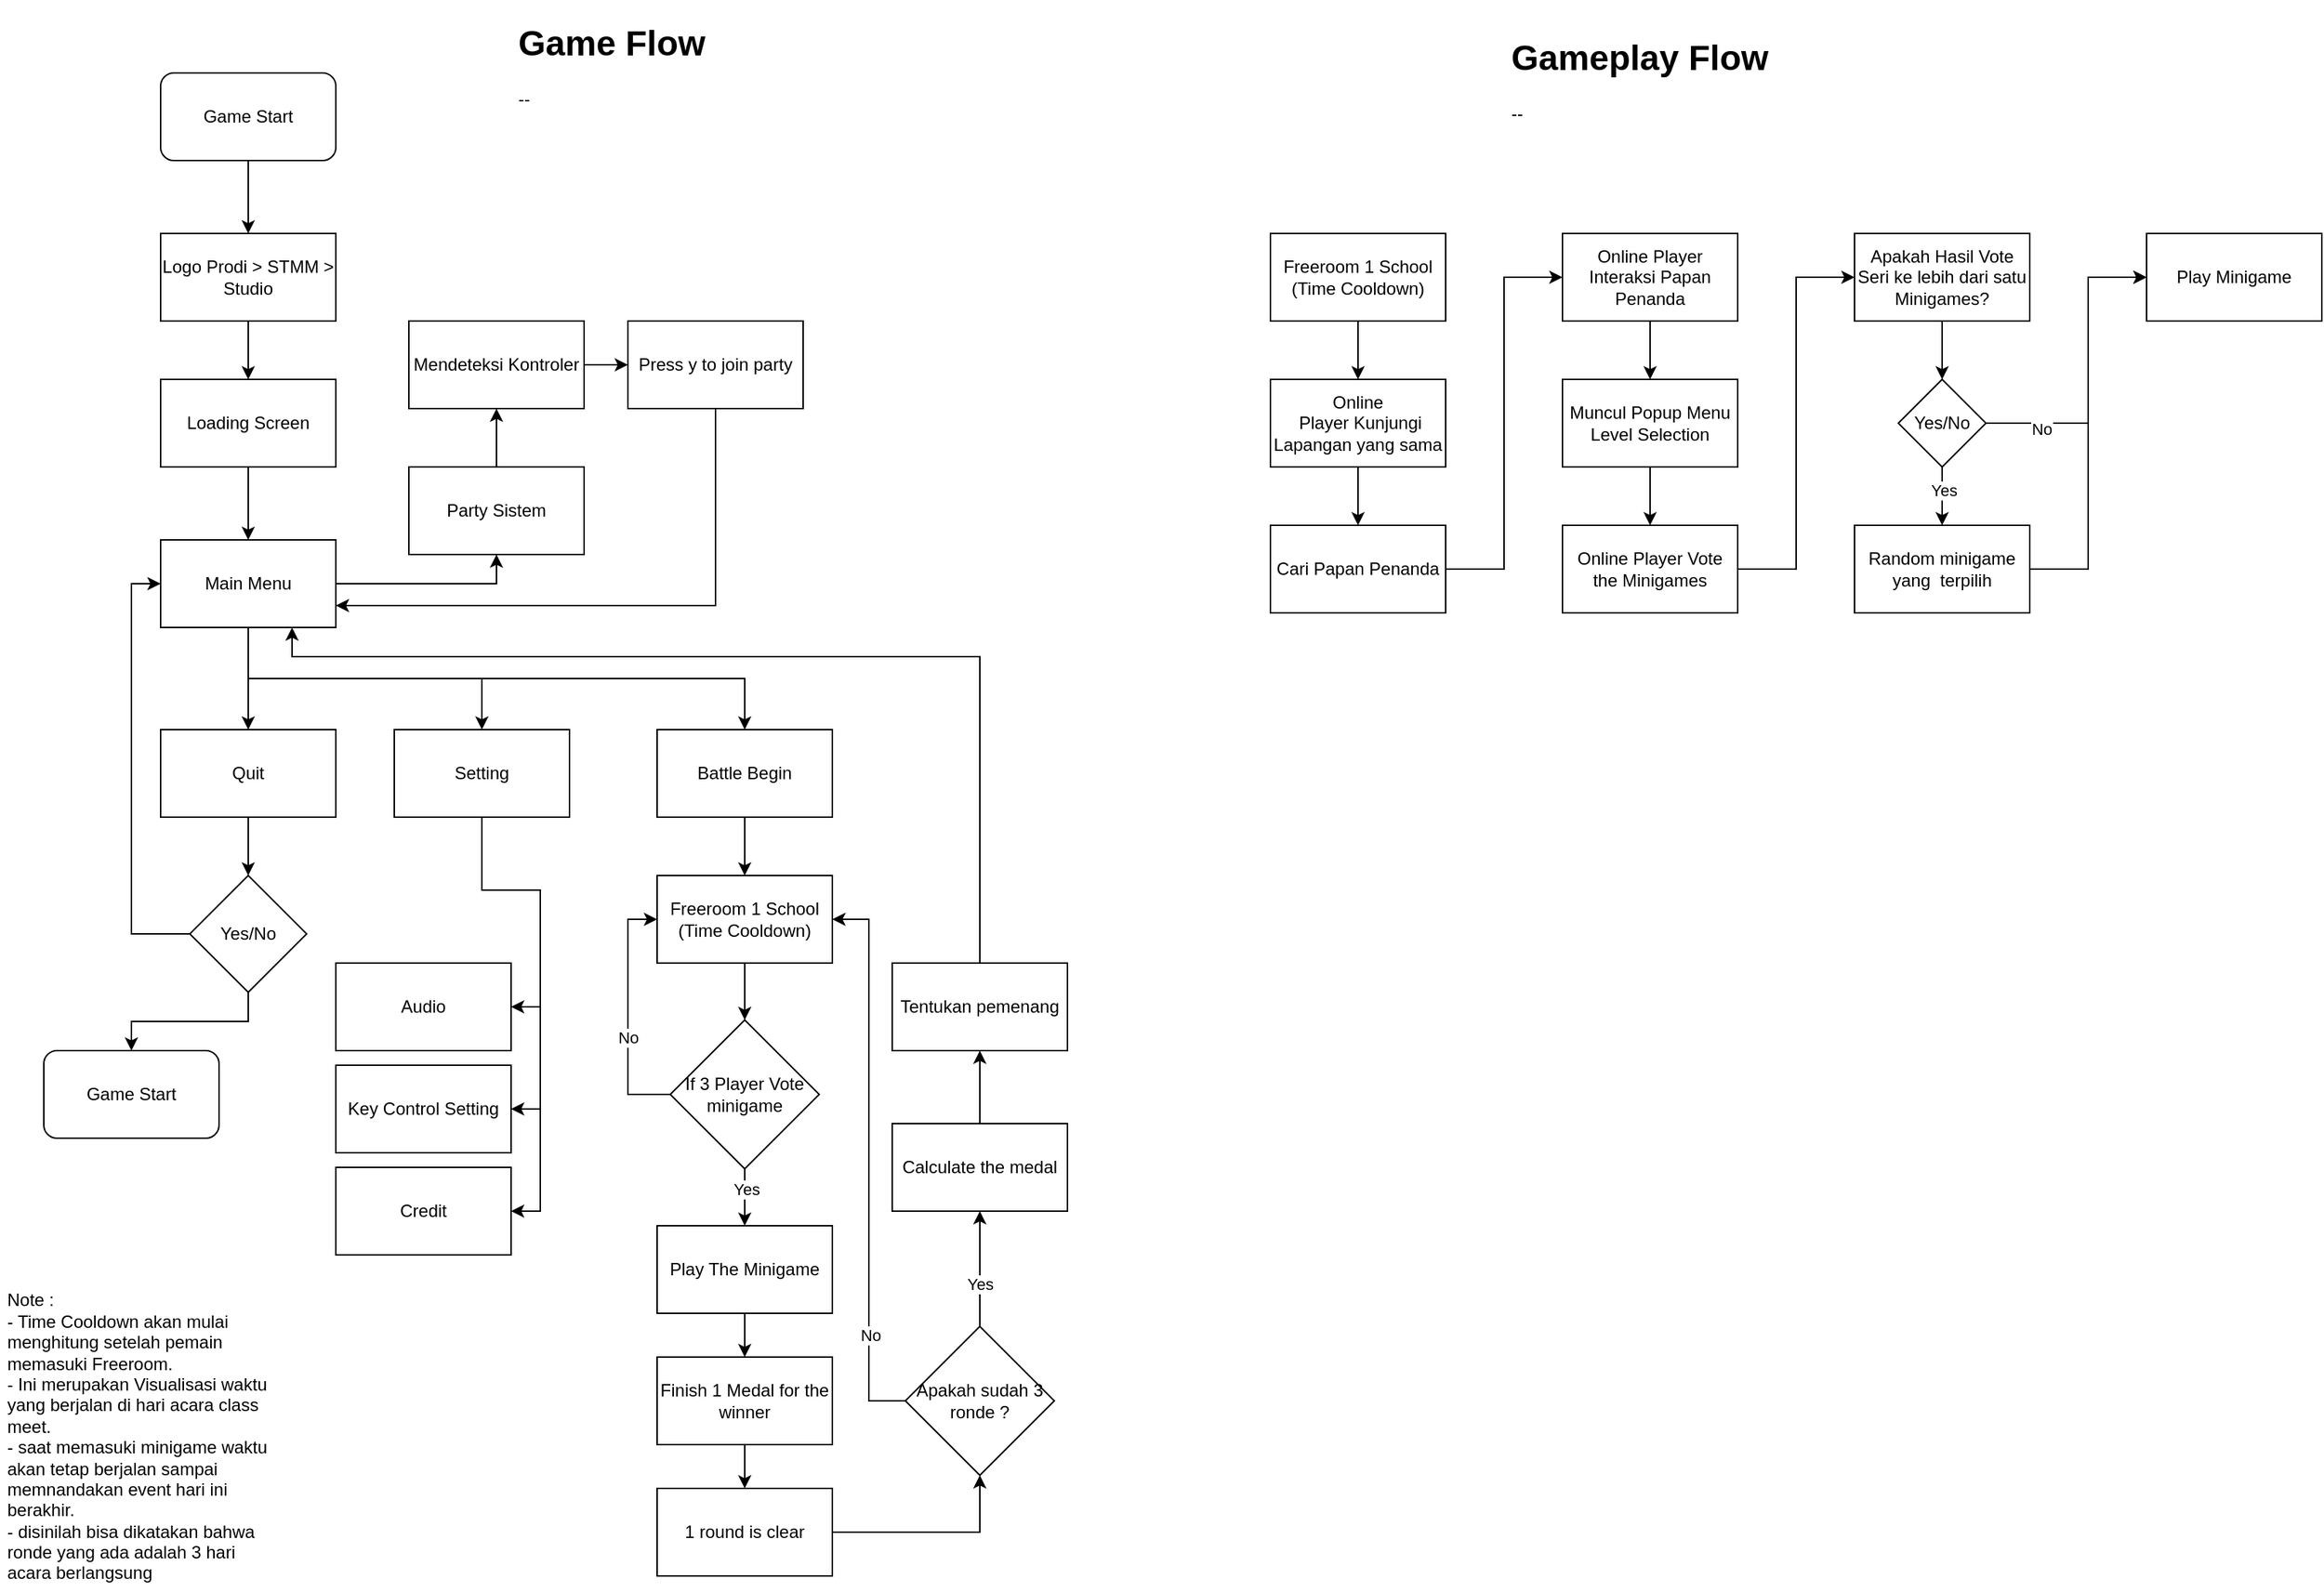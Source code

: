 <mxfile version="23.1.0" type="github">
  <diagram name="Page-1" id="PAmlABkw8AqGcg0zfsbD">
    <mxGraphModel dx="880" dy="444" grid="1" gridSize="10" guides="1" tooltips="1" connect="1" arrows="1" fold="1" page="1" pageScale="1" pageWidth="850" pageHeight="1100" math="0" shadow="0">
      <root>
        <mxCell id="0" />
        <mxCell id="1" parent="0" />
        <mxCell id="R9gAzU4-4KS_lakZ7gdE-11" value="" style="edgeStyle=orthogonalEdgeStyle;rounded=0;orthogonalLoop=1;jettySize=auto;html=1;" parent="1" source="R9gAzU4-4KS_lakZ7gdE-1" target="R9gAzU4-4KS_lakZ7gdE-2" edge="1">
          <mxGeometry relative="1" as="geometry" />
        </mxCell>
        <mxCell id="R9gAzU4-4KS_lakZ7gdE-1" value="Game Start" style="rounded=1;whiteSpace=wrap;html=1;" parent="1" vertex="1">
          <mxGeometry x="120" y="50" width="120" height="60" as="geometry" />
        </mxCell>
        <mxCell id="R9gAzU4-4KS_lakZ7gdE-12" value="" style="edgeStyle=orthogonalEdgeStyle;rounded=0;orthogonalLoop=1;jettySize=auto;html=1;" parent="1" source="R9gAzU4-4KS_lakZ7gdE-2" target="R9gAzU4-4KS_lakZ7gdE-3" edge="1">
          <mxGeometry relative="1" as="geometry" />
        </mxCell>
        <mxCell id="R9gAzU4-4KS_lakZ7gdE-2" value="Logo Prodi &amp;gt; STMM &amp;gt; Studio" style="rounded=0;whiteSpace=wrap;html=1;" parent="1" vertex="1">
          <mxGeometry x="120" y="160" width="120" height="60" as="geometry" />
        </mxCell>
        <mxCell id="R9gAzU4-4KS_lakZ7gdE-13" value="" style="edgeStyle=orthogonalEdgeStyle;rounded=0;orthogonalLoop=1;jettySize=auto;html=1;" parent="1" source="R9gAzU4-4KS_lakZ7gdE-3" target="R9gAzU4-4KS_lakZ7gdE-4" edge="1">
          <mxGeometry relative="1" as="geometry" />
        </mxCell>
        <mxCell id="R9gAzU4-4KS_lakZ7gdE-3" value="Loading Screen" style="rounded=0;whiteSpace=wrap;html=1;" parent="1" vertex="1">
          <mxGeometry x="120" y="260" width="120" height="60" as="geometry" />
        </mxCell>
        <mxCell id="R9gAzU4-4KS_lakZ7gdE-14" value="" style="edgeStyle=orthogonalEdgeStyle;rounded=0;orthogonalLoop=1;jettySize=auto;html=1;" parent="1" source="R9gAzU4-4KS_lakZ7gdE-4" target="R9gAzU4-4KS_lakZ7gdE-5" edge="1">
          <mxGeometry relative="1" as="geometry" />
        </mxCell>
        <mxCell id="R9gAzU4-4KS_lakZ7gdE-23" style="edgeStyle=orthogonalEdgeStyle;rounded=0;orthogonalLoop=1;jettySize=auto;html=1;exitX=0.5;exitY=1;exitDx=0;exitDy=0;entryX=0.5;entryY=0;entryDx=0;entryDy=0;" parent="1" source="R9gAzU4-4KS_lakZ7gdE-4" target="R9gAzU4-4KS_lakZ7gdE-15" edge="1">
          <mxGeometry relative="1" as="geometry" />
        </mxCell>
        <mxCell id="R9gAzU4-4KS_lakZ7gdE-26" style="edgeStyle=orthogonalEdgeStyle;rounded=0;orthogonalLoop=1;jettySize=auto;html=1;exitX=1;exitY=0.5;exitDx=0;exitDy=0;entryX=0.5;entryY=1;entryDx=0;entryDy=0;" parent="1" source="R9gAzU4-4KS_lakZ7gdE-4" target="R9gAzU4-4KS_lakZ7gdE-24" edge="1">
          <mxGeometry relative="1" as="geometry" />
        </mxCell>
        <mxCell id="R9gAzU4-4KS_lakZ7gdE-36" style="edgeStyle=orthogonalEdgeStyle;rounded=0;orthogonalLoop=1;jettySize=auto;html=1;exitX=0.5;exitY=1;exitDx=0;exitDy=0;entryX=0.5;entryY=0;entryDx=0;entryDy=0;" parent="1" source="R9gAzU4-4KS_lakZ7gdE-4" target="R9gAzU4-4KS_lakZ7gdE-35" edge="1">
          <mxGeometry relative="1" as="geometry" />
        </mxCell>
        <mxCell id="R9gAzU4-4KS_lakZ7gdE-4" value="Main Menu" style="rounded=0;whiteSpace=wrap;html=1;" parent="1" vertex="1">
          <mxGeometry x="120" y="370" width="120" height="60" as="geometry" />
        </mxCell>
        <mxCell id="R9gAzU4-4KS_lakZ7gdE-9" style="edgeStyle=orthogonalEdgeStyle;rounded=0;orthogonalLoop=1;jettySize=auto;html=1;" parent="1" source="R9gAzU4-4KS_lakZ7gdE-5" target="R9gAzU4-4KS_lakZ7gdE-6" edge="1">
          <mxGeometry relative="1" as="geometry" />
        </mxCell>
        <mxCell id="R9gAzU4-4KS_lakZ7gdE-5" value="Quit" style="rounded=0;whiteSpace=wrap;html=1;" parent="1" vertex="1">
          <mxGeometry x="120" y="500" width="120" height="60" as="geometry" />
        </mxCell>
        <mxCell id="R9gAzU4-4KS_lakZ7gdE-8" style="edgeStyle=orthogonalEdgeStyle;rounded=0;orthogonalLoop=1;jettySize=auto;html=1;entryX=0.5;entryY=0;entryDx=0;entryDy=0;" parent="1" source="R9gAzU4-4KS_lakZ7gdE-6" target="R9gAzU4-4KS_lakZ7gdE-7" edge="1">
          <mxGeometry relative="1" as="geometry" />
        </mxCell>
        <mxCell id="R9gAzU4-4KS_lakZ7gdE-10" style="edgeStyle=orthogonalEdgeStyle;rounded=0;orthogonalLoop=1;jettySize=auto;html=1;exitX=0;exitY=0.5;exitDx=0;exitDy=0;entryX=0;entryY=0.5;entryDx=0;entryDy=0;" parent="1" source="R9gAzU4-4KS_lakZ7gdE-6" target="R9gAzU4-4KS_lakZ7gdE-4" edge="1">
          <mxGeometry relative="1" as="geometry" />
        </mxCell>
        <mxCell id="R9gAzU4-4KS_lakZ7gdE-6" value="Yes/No" style="rhombus;whiteSpace=wrap;html=1;" parent="1" vertex="1">
          <mxGeometry x="140" y="600" width="80" height="80" as="geometry" />
        </mxCell>
        <mxCell id="R9gAzU4-4KS_lakZ7gdE-7" value="Game Start" style="rounded=1;whiteSpace=wrap;html=1;" parent="1" vertex="1">
          <mxGeometry x="40" y="720" width="120" height="60" as="geometry" />
        </mxCell>
        <mxCell id="R9gAzU4-4KS_lakZ7gdE-20" style="edgeStyle=orthogonalEdgeStyle;rounded=0;orthogonalLoop=1;jettySize=auto;html=1;exitX=0.5;exitY=1;exitDx=0;exitDy=0;entryX=1;entryY=0.5;entryDx=0;entryDy=0;" parent="1" source="R9gAzU4-4KS_lakZ7gdE-15" target="R9gAzU4-4KS_lakZ7gdE-16" edge="1">
          <mxGeometry relative="1" as="geometry" />
        </mxCell>
        <mxCell id="R9gAzU4-4KS_lakZ7gdE-21" style="edgeStyle=orthogonalEdgeStyle;rounded=0;orthogonalLoop=1;jettySize=auto;html=1;exitX=0.5;exitY=1;exitDx=0;exitDy=0;entryX=1;entryY=0.5;entryDx=0;entryDy=0;" parent="1" source="R9gAzU4-4KS_lakZ7gdE-15" target="R9gAzU4-4KS_lakZ7gdE-17" edge="1">
          <mxGeometry relative="1" as="geometry">
            <Array as="points">
              <mxPoint x="340" y="610" />
              <mxPoint x="380" y="610" />
              <mxPoint x="380" y="760" />
            </Array>
          </mxGeometry>
        </mxCell>
        <mxCell id="R9gAzU4-4KS_lakZ7gdE-22" style="edgeStyle=orthogonalEdgeStyle;rounded=0;orthogonalLoop=1;jettySize=auto;html=1;exitX=0.5;exitY=1;exitDx=0;exitDy=0;entryX=1;entryY=0.5;entryDx=0;entryDy=0;" parent="1" source="R9gAzU4-4KS_lakZ7gdE-15" target="R9gAzU4-4KS_lakZ7gdE-18" edge="1">
          <mxGeometry relative="1" as="geometry">
            <Array as="points">
              <mxPoint x="340" y="610" />
              <mxPoint x="380" y="610" />
              <mxPoint x="380" y="830" />
            </Array>
          </mxGeometry>
        </mxCell>
        <mxCell id="R9gAzU4-4KS_lakZ7gdE-15" value="Setting" style="rounded=0;whiteSpace=wrap;html=1;" parent="1" vertex="1">
          <mxGeometry x="280" y="500" width="120" height="60" as="geometry" />
        </mxCell>
        <mxCell id="R9gAzU4-4KS_lakZ7gdE-16" value="Audio" style="rounded=0;whiteSpace=wrap;html=1;" parent="1" vertex="1">
          <mxGeometry x="240" y="660" width="120" height="60" as="geometry" />
        </mxCell>
        <mxCell id="R9gAzU4-4KS_lakZ7gdE-17" value="Key Control Setting" style="rounded=0;whiteSpace=wrap;html=1;" parent="1" vertex="1">
          <mxGeometry x="240" y="730" width="120" height="60" as="geometry" />
        </mxCell>
        <mxCell id="R9gAzU4-4KS_lakZ7gdE-18" value="Credit" style="rounded=0;whiteSpace=wrap;html=1;" parent="1" vertex="1">
          <mxGeometry x="240" y="800" width="120" height="60" as="geometry" />
        </mxCell>
        <mxCell id="R9gAzU4-4KS_lakZ7gdE-29" value="" style="edgeStyle=orthogonalEdgeStyle;rounded=0;orthogonalLoop=1;jettySize=auto;html=1;" parent="1" source="R9gAzU4-4KS_lakZ7gdE-24" target="R9gAzU4-4KS_lakZ7gdE-28" edge="1">
          <mxGeometry relative="1" as="geometry" />
        </mxCell>
        <mxCell id="R9gAzU4-4KS_lakZ7gdE-24" value="Party Sistem" style="rounded=0;whiteSpace=wrap;html=1;" parent="1" vertex="1">
          <mxGeometry x="290" y="320" width="120" height="60" as="geometry" />
        </mxCell>
        <mxCell id="R9gAzU4-4KS_lakZ7gdE-31" value="" style="edgeStyle=orthogonalEdgeStyle;rounded=0;orthogonalLoop=1;jettySize=auto;html=1;" parent="1" source="R9gAzU4-4KS_lakZ7gdE-28" target="R9gAzU4-4KS_lakZ7gdE-30" edge="1">
          <mxGeometry relative="1" as="geometry" />
        </mxCell>
        <mxCell id="R9gAzU4-4KS_lakZ7gdE-28" value="Mendeteksi Kontroler" style="rounded=0;whiteSpace=wrap;html=1;" parent="1" vertex="1">
          <mxGeometry x="290" y="220" width="120" height="60" as="geometry" />
        </mxCell>
        <mxCell id="R9gAzU4-4KS_lakZ7gdE-33" style="edgeStyle=orthogonalEdgeStyle;rounded=0;orthogonalLoop=1;jettySize=auto;html=1;exitX=0.5;exitY=1;exitDx=0;exitDy=0;entryX=1;entryY=0.75;entryDx=0;entryDy=0;" parent="1" source="R9gAzU4-4KS_lakZ7gdE-30" target="R9gAzU4-4KS_lakZ7gdE-4" edge="1">
          <mxGeometry relative="1" as="geometry" />
        </mxCell>
        <mxCell id="R9gAzU4-4KS_lakZ7gdE-30" value="Press y to join party" style="rounded=0;whiteSpace=wrap;html=1;" parent="1" vertex="1">
          <mxGeometry x="440" y="220" width="120" height="60" as="geometry" />
        </mxCell>
        <mxCell id="R9gAzU4-4KS_lakZ7gdE-42" value="" style="edgeStyle=orthogonalEdgeStyle;rounded=0;orthogonalLoop=1;jettySize=auto;html=1;" parent="1" source="R9gAzU4-4KS_lakZ7gdE-35" target="R9gAzU4-4KS_lakZ7gdE-37" edge="1">
          <mxGeometry relative="1" as="geometry" />
        </mxCell>
        <mxCell id="R9gAzU4-4KS_lakZ7gdE-35" value="Battle Begin" style="rounded=0;whiteSpace=wrap;html=1;" parent="1" vertex="1">
          <mxGeometry x="460" y="500" width="120" height="60" as="geometry" />
        </mxCell>
        <mxCell id="R9gAzU4-4KS_lakZ7gdE-43" value="" style="edgeStyle=orthogonalEdgeStyle;rounded=0;orthogonalLoop=1;jettySize=auto;html=1;" parent="1" source="R9gAzU4-4KS_lakZ7gdE-37" target="R9gAzU4-4KS_lakZ7gdE-39" edge="1">
          <mxGeometry relative="1" as="geometry" />
        </mxCell>
        <mxCell id="R9gAzU4-4KS_lakZ7gdE-37" value="Freeroom 1 School&lt;br&gt;(Time Cooldown)" style="rounded=0;whiteSpace=wrap;html=1;" parent="1" vertex="1">
          <mxGeometry x="460" y="600" width="120" height="60" as="geometry" />
        </mxCell>
        <mxCell id="R9gAzU4-4KS_lakZ7gdE-40" style="edgeStyle=orthogonalEdgeStyle;rounded=0;orthogonalLoop=1;jettySize=auto;html=1;exitX=0;exitY=0.5;exitDx=0;exitDy=0;entryX=0;entryY=0.5;entryDx=0;entryDy=0;" parent="1" source="R9gAzU4-4KS_lakZ7gdE-39" target="R9gAzU4-4KS_lakZ7gdE-37" edge="1">
          <mxGeometry relative="1" as="geometry" />
        </mxCell>
        <mxCell id="R9gAzU4-4KS_lakZ7gdE-41" value="No" style="edgeLabel;html=1;align=center;verticalAlign=middle;resizable=0;points=[];" parent="R9gAzU4-4KS_lakZ7gdE-40" vertex="1" connectable="0">
          <mxGeometry x="-0.195" relative="1" as="geometry">
            <mxPoint as="offset" />
          </mxGeometry>
        </mxCell>
        <mxCell id="R9gAzU4-4KS_lakZ7gdE-45" value="" style="edgeStyle=orthogonalEdgeStyle;rounded=0;orthogonalLoop=1;jettySize=auto;html=1;" parent="1" source="R9gAzU4-4KS_lakZ7gdE-39" target="R9gAzU4-4KS_lakZ7gdE-44" edge="1">
          <mxGeometry relative="1" as="geometry" />
        </mxCell>
        <mxCell id="R9gAzU4-4KS_lakZ7gdE-46" value="Yes" style="edgeLabel;html=1;align=center;verticalAlign=middle;resizable=0;points=[];" parent="R9gAzU4-4KS_lakZ7gdE-45" vertex="1" connectable="0">
          <mxGeometry x="-0.286" y="1" relative="1" as="geometry">
            <mxPoint y="-1" as="offset" />
          </mxGeometry>
        </mxCell>
        <mxCell id="R9gAzU4-4KS_lakZ7gdE-39" value="If 3 Player Vote minigame" style="rhombus;whiteSpace=wrap;html=1;" parent="1" vertex="1">
          <mxGeometry x="469" y="699" width="102" height="102" as="geometry" />
        </mxCell>
        <mxCell id="R9gAzU4-4KS_lakZ7gdE-48" value="" style="edgeStyle=orthogonalEdgeStyle;rounded=0;orthogonalLoop=1;jettySize=auto;html=1;" parent="1" source="R9gAzU4-4KS_lakZ7gdE-44" target="R9gAzU4-4KS_lakZ7gdE-47" edge="1">
          <mxGeometry relative="1" as="geometry" />
        </mxCell>
        <mxCell id="R9gAzU4-4KS_lakZ7gdE-44" value="Play The Minigame" style="rounded=0;whiteSpace=wrap;html=1;" parent="1" vertex="1">
          <mxGeometry x="460" y="840" width="120" height="60" as="geometry" />
        </mxCell>
        <mxCell id="R9gAzU4-4KS_lakZ7gdE-50" value="" style="edgeStyle=orthogonalEdgeStyle;rounded=0;orthogonalLoop=1;jettySize=auto;html=1;" parent="1" source="R9gAzU4-4KS_lakZ7gdE-47" target="R9gAzU4-4KS_lakZ7gdE-49" edge="1">
          <mxGeometry relative="1" as="geometry" />
        </mxCell>
        <mxCell id="R9gAzU4-4KS_lakZ7gdE-47" value="Finish 1 Medal for the winner" style="whiteSpace=wrap;html=1;rounded=0;" parent="1" vertex="1">
          <mxGeometry x="460" y="930" width="120" height="60" as="geometry" />
        </mxCell>
        <mxCell id="R9gAzU4-4KS_lakZ7gdE-52" style="edgeStyle=orthogonalEdgeStyle;rounded=0;orthogonalLoop=1;jettySize=auto;html=1;exitX=1;exitY=0.5;exitDx=0;exitDy=0;entryX=0.5;entryY=1;entryDx=0;entryDy=0;" parent="1" source="R9gAzU4-4KS_lakZ7gdE-49" target="R9gAzU4-4KS_lakZ7gdE-51" edge="1">
          <mxGeometry relative="1" as="geometry" />
        </mxCell>
        <mxCell id="R9gAzU4-4KS_lakZ7gdE-49" value="1 round is clear" style="whiteSpace=wrap;html=1;rounded=0;" parent="1" vertex="1">
          <mxGeometry x="460" y="1020" width="120" height="60" as="geometry" />
        </mxCell>
        <mxCell id="R9gAzU4-4KS_lakZ7gdE-53" style="edgeStyle=orthogonalEdgeStyle;rounded=0;orthogonalLoop=1;jettySize=auto;html=1;exitX=0;exitY=0.5;exitDx=0;exitDy=0;entryX=1;entryY=0.5;entryDx=0;entryDy=0;" parent="1" source="R9gAzU4-4KS_lakZ7gdE-51" target="R9gAzU4-4KS_lakZ7gdE-37" edge="1">
          <mxGeometry relative="1" as="geometry" />
        </mxCell>
        <mxCell id="R9gAzU4-4KS_lakZ7gdE-54" value="No" style="edgeLabel;html=1;align=center;verticalAlign=middle;resizable=0;points=[];" parent="R9gAzU4-4KS_lakZ7gdE-53" vertex="1" connectable="0">
          <mxGeometry x="-0.629" y="-1" relative="1" as="geometry">
            <mxPoint as="offset" />
          </mxGeometry>
        </mxCell>
        <mxCell id="R9gAzU4-4KS_lakZ7gdE-56" style="edgeStyle=orthogonalEdgeStyle;rounded=0;orthogonalLoop=1;jettySize=auto;html=1;exitX=0.5;exitY=0;exitDx=0;exitDy=0;entryX=0.5;entryY=1;entryDx=0;entryDy=0;" parent="1" source="R9gAzU4-4KS_lakZ7gdE-51" target="R9gAzU4-4KS_lakZ7gdE-55" edge="1">
          <mxGeometry relative="1" as="geometry" />
        </mxCell>
        <mxCell id="R9gAzU4-4KS_lakZ7gdE-60" value="Yes" style="edgeLabel;html=1;align=center;verticalAlign=middle;resizable=0;points=[];" parent="R9gAzU4-4KS_lakZ7gdE-56" vertex="1" connectable="0">
          <mxGeometry x="0.172" relative="1" as="geometry">
            <mxPoint y="17" as="offset" />
          </mxGeometry>
        </mxCell>
        <mxCell id="R9gAzU4-4KS_lakZ7gdE-51" value="Apakah sudah 3 ronde ?" style="rhombus;whiteSpace=wrap;html=1;" parent="1" vertex="1">
          <mxGeometry x="630" y="909" width="102" height="102" as="geometry" />
        </mxCell>
        <mxCell id="R9gAzU4-4KS_lakZ7gdE-58" value="" style="edgeStyle=orthogonalEdgeStyle;rounded=0;orthogonalLoop=1;jettySize=auto;html=1;" parent="1" source="R9gAzU4-4KS_lakZ7gdE-55" target="R9gAzU4-4KS_lakZ7gdE-57" edge="1">
          <mxGeometry relative="1" as="geometry" />
        </mxCell>
        <mxCell id="R9gAzU4-4KS_lakZ7gdE-55" value="Calculate the medal" style="rounded=0;whiteSpace=wrap;html=1;" parent="1" vertex="1">
          <mxGeometry x="621" y="770" width="120" height="60" as="geometry" />
        </mxCell>
        <mxCell id="R9gAzU4-4KS_lakZ7gdE-59" style="edgeStyle=orthogonalEdgeStyle;rounded=0;orthogonalLoop=1;jettySize=auto;html=1;exitX=0.5;exitY=0;exitDx=0;exitDy=0;entryX=0.75;entryY=1;entryDx=0;entryDy=0;" parent="1" source="R9gAzU4-4KS_lakZ7gdE-57" target="R9gAzU4-4KS_lakZ7gdE-4" edge="1">
          <mxGeometry relative="1" as="geometry">
            <Array as="points">
              <mxPoint x="681" y="450" />
              <mxPoint x="210" y="450" />
            </Array>
          </mxGeometry>
        </mxCell>
        <mxCell id="R9gAzU4-4KS_lakZ7gdE-57" value="Tentukan pemenang" style="rounded=0;whiteSpace=wrap;html=1;" parent="1" vertex="1">
          <mxGeometry x="621" y="660" width="120" height="60" as="geometry" />
        </mxCell>
        <mxCell id="R9gAzU4-4KS_lakZ7gdE-61" value="&lt;br&gt;Note : &lt;br&gt;- Time Cooldown akan mulai&amp;nbsp; &amp;nbsp; &amp;nbsp; menghitung setelah pemain memasuki Freeroom.&lt;br&gt;- Ini merupakan Visualisasi waktu yang berjalan di hari acara class meet.&lt;br&gt;- saat memasuki minigame waktu akan tetap berjalan sampai memnandakan event hari ini berakhir.&lt;br&gt;- disinilah bisa dikatakan bahwa ronde yang ada adalah 3 hari acara berlangsung&lt;br&gt;" style="text;html=1;strokeColor=none;fillColor=none;spacing=5;spacingTop=-20;whiteSpace=wrap;overflow=hidden;rounded=0;" parent="1" vertex="1">
          <mxGeometry x="10" y="880" width="190" height="210" as="geometry" />
        </mxCell>
        <mxCell id="R9gAzU4-4KS_lakZ7gdE-63" value="&lt;h1&gt;Game Flow&lt;/h1&gt;&lt;p&gt;--&lt;/p&gt;" style="text;html=1;strokeColor=none;fillColor=none;spacing=5;spacingTop=-20;whiteSpace=wrap;overflow=hidden;rounded=0;" parent="1" vertex="1">
          <mxGeometry x="360" y="10" width="190" height="70" as="geometry" />
        </mxCell>
        <mxCell id="dnqeTT22_9KrPis70-YO-4" value="" style="edgeStyle=orthogonalEdgeStyle;rounded=0;orthogonalLoop=1;jettySize=auto;html=1;" edge="1" parent="1" source="dnqeTT22_9KrPis70-YO-1" target="dnqeTT22_9KrPis70-YO-3">
          <mxGeometry relative="1" as="geometry" />
        </mxCell>
        <mxCell id="dnqeTT22_9KrPis70-YO-1" value="Freeroom 1 School&lt;br&gt;(Time Cooldown)" style="whiteSpace=wrap;html=1;rounded=0;" vertex="1" parent="1">
          <mxGeometry x="880" y="160" width="120" height="60" as="geometry" />
        </mxCell>
        <mxCell id="dnqeTT22_9KrPis70-YO-2" value="&lt;h1&gt;Gameplay Flow&lt;/h1&gt;&lt;p&gt;--&lt;/p&gt;" style="text;html=1;strokeColor=none;fillColor=none;spacing=5;spacingTop=-20;whiteSpace=wrap;overflow=hidden;rounded=0;" vertex="1" parent="1">
          <mxGeometry x="1040" y="20" width="190" height="70" as="geometry" />
        </mxCell>
        <mxCell id="dnqeTT22_9KrPis70-YO-6" value="" style="edgeStyle=orthogonalEdgeStyle;rounded=0;orthogonalLoop=1;jettySize=auto;html=1;" edge="1" parent="1" source="dnqeTT22_9KrPis70-YO-3" target="dnqeTT22_9KrPis70-YO-5">
          <mxGeometry relative="1" as="geometry" />
        </mxCell>
        <mxCell id="dnqeTT22_9KrPis70-YO-3" value="Online&lt;br&gt;&amp;nbsp;Player Kunjungi Lapangan yang sama" style="whiteSpace=wrap;html=1;rounded=0;" vertex="1" parent="1">
          <mxGeometry x="880" y="260" width="120" height="60" as="geometry" />
        </mxCell>
        <mxCell id="dnqeTT22_9KrPis70-YO-15" style="edgeStyle=orthogonalEdgeStyle;rounded=0;orthogonalLoop=1;jettySize=auto;html=1;exitX=1;exitY=0.5;exitDx=0;exitDy=0;entryX=0;entryY=0.5;entryDx=0;entryDy=0;" edge="1" parent="1" source="dnqeTT22_9KrPis70-YO-5" target="dnqeTT22_9KrPis70-YO-7">
          <mxGeometry relative="1" as="geometry" />
        </mxCell>
        <mxCell id="dnqeTT22_9KrPis70-YO-5" value="Cari Papan Penanda" style="whiteSpace=wrap;html=1;rounded=0;" vertex="1" parent="1">
          <mxGeometry x="880" y="360" width="120" height="60" as="geometry" />
        </mxCell>
        <mxCell id="dnqeTT22_9KrPis70-YO-10" value="" style="edgeStyle=orthogonalEdgeStyle;rounded=0;orthogonalLoop=1;jettySize=auto;html=1;" edge="1" parent="1" source="dnqeTT22_9KrPis70-YO-7" target="dnqeTT22_9KrPis70-YO-9">
          <mxGeometry relative="1" as="geometry" />
        </mxCell>
        <mxCell id="dnqeTT22_9KrPis70-YO-7" value="Online Player Interaksi Papan Penanda" style="whiteSpace=wrap;html=1;rounded=0;" vertex="1" parent="1">
          <mxGeometry x="1080" y="160" width="120" height="60" as="geometry" />
        </mxCell>
        <mxCell id="dnqeTT22_9KrPis70-YO-12" value="" style="edgeStyle=orthogonalEdgeStyle;rounded=0;orthogonalLoop=1;jettySize=auto;html=1;" edge="1" parent="1" source="dnqeTT22_9KrPis70-YO-9" target="dnqeTT22_9KrPis70-YO-11">
          <mxGeometry relative="1" as="geometry" />
        </mxCell>
        <mxCell id="dnqeTT22_9KrPis70-YO-9" value="Muncul Popup Menu Level Selection" style="whiteSpace=wrap;html=1;rounded=0;" vertex="1" parent="1">
          <mxGeometry x="1080" y="260" width="120" height="60" as="geometry" />
        </mxCell>
        <mxCell id="dnqeTT22_9KrPis70-YO-22" style="edgeStyle=orthogonalEdgeStyle;rounded=0;orthogonalLoop=1;jettySize=auto;html=1;exitX=1;exitY=0.5;exitDx=0;exitDy=0;entryX=0;entryY=0.5;entryDx=0;entryDy=0;" edge="1" parent="1" source="dnqeTT22_9KrPis70-YO-11" target="dnqeTT22_9KrPis70-YO-18">
          <mxGeometry relative="1" as="geometry" />
        </mxCell>
        <mxCell id="dnqeTT22_9KrPis70-YO-11" value="Online Player Vote the Minigames" style="whiteSpace=wrap;html=1;rounded=0;" vertex="1" parent="1">
          <mxGeometry x="1080" y="360" width="120" height="60" as="geometry" />
        </mxCell>
        <mxCell id="dnqeTT22_9KrPis70-YO-21" value="" style="edgeStyle=orthogonalEdgeStyle;rounded=0;orthogonalLoop=1;jettySize=auto;html=1;" edge="1" parent="1" source="dnqeTT22_9KrPis70-YO-18" target="dnqeTT22_9KrPis70-YO-20">
          <mxGeometry relative="1" as="geometry" />
        </mxCell>
        <mxCell id="dnqeTT22_9KrPis70-YO-18" value="Apakah Hasil Vote Seri ke lebih dari satu Minigames?" style="whiteSpace=wrap;html=1;rounded=0;" vertex="1" parent="1">
          <mxGeometry x="1280" y="160" width="120" height="60" as="geometry" />
        </mxCell>
        <mxCell id="dnqeTT22_9KrPis70-YO-24" value="" style="edgeStyle=orthogonalEdgeStyle;rounded=0;orthogonalLoop=1;jettySize=auto;html=1;" edge="1" parent="1" source="dnqeTT22_9KrPis70-YO-20" target="dnqeTT22_9KrPis70-YO-23">
          <mxGeometry relative="1" as="geometry" />
        </mxCell>
        <mxCell id="dnqeTT22_9KrPis70-YO-25" value="Yes" style="edgeLabel;html=1;align=center;verticalAlign=middle;resizable=0;points=[];" vertex="1" connectable="0" parent="dnqeTT22_9KrPis70-YO-24">
          <mxGeometry x="-0.2" y="1" relative="1" as="geometry">
            <mxPoint as="offset" />
          </mxGeometry>
        </mxCell>
        <mxCell id="dnqeTT22_9KrPis70-YO-29" style="edgeStyle=orthogonalEdgeStyle;rounded=0;orthogonalLoop=1;jettySize=auto;html=1;exitX=1;exitY=0.5;exitDx=0;exitDy=0;entryX=0;entryY=0.5;entryDx=0;entryDy=0;" edge="1" parent="1" source="dnqeTT22_9KrPis70-YO-20" target="dnqeTT22_9KrPis70-YO-27">
          <mxGeometry relative="1" as="geometry">
            <Array as="points">
              <mxPoint x="1440" y="290" />
              <mxPoint x="1440" y="190" />
            </Array>
          </mxGeometry>
        </mxCell>
        <mxCell id="dnqeTT22_9KrPis70-YO-30" value="No" style="edgeLabel;html=1;align=center;verticalAlign=middle;resizable=0;points=[];" vertex="1" connectable="0" parent="dnqeTT22_9KrPis70-YO-29">
          <mxGeometry x="-0.638" y="-4" relative="1" as="geometry">
            <mxPoint as="offset" />
          </mxGeometry>
        </mxCell>
        <mxCell id="dnqeTT22_9KrPis70-YO-20" value="Yes/No" style="rhombus;whiteSpace=wrap;html=1;rounded=0;" vertex="1" parent="1">
          <mxGeometry x="1310" y="260" width="60" height="60" as="geometry" />
        </mxCell>
        <mxCell id="dnqeTT22_9KrPis70-YO-28" style="edgeStyle=orthogonalEdgeStyle;rounded=0;orthogonalLoop=1;jettySize=auto;html=1;exitX=1;exitY=0.5;exitDx=0;exitDy=0;entryX=0;entryY=0.5;entryDx=0;entryDy=0;" edge="1" parent="1" source="dnqeTT22_9KrPis70-YO-23" target="dnqeTT22_9KrPis70-YO-27">
          <mxGeometry relative="1" as="geometry" />
        </mxCell>
        <mxCell id="dnqeTT22_9KrPis70-YO-23" value="Random minigame yang&amp;nbsp; terpilih" style="whiteSpace=wrap;html=1;rounded=0;" vertex="1" parent="1">
          <mxGeometry x="1280" y="360" width="120" height="60" as="geometry" />
        </mxCell>
        <mxCell id="dnqeTT22_9KrPis70-YO-27" value="Play Minigame" style="whiteSpace=wrap;html=1;rounded=0;" vertex="1" parent="1">
          <mxGeometry x="1480" y="160" width="120" height="60" as="geometry" />
        </mxCell>
      </root>
    </mxGraphModel>
  </diagram>
</mxfile>
